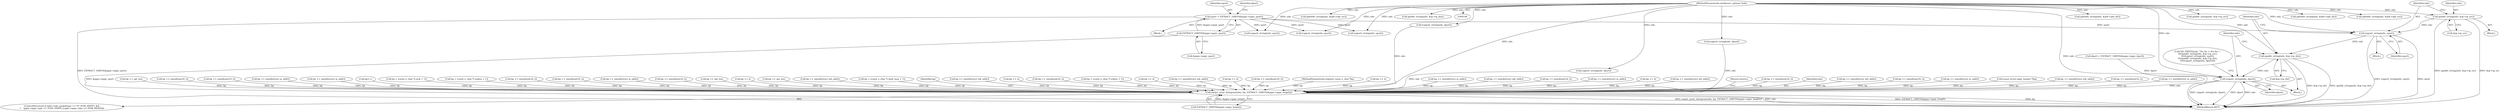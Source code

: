 digraph "0_tcpdump_4601c685e7fd19c3724d5e499c69b8d3ec49933e@pointer" {
"1000289" [label="(Call,tcpport_string(ndo, sport))"];
"1000282" [label="(Call,ipaddr_string(ndo, &ip->ip_src))"];
"1000107" [label="(MethodParameterIn,netdissect_options *ndo)"];
"1000203" [label="(Call,sport = EXTRACT_16BITS(&pgm->pgm_sport))"];
"1000205" [label="(Call,EXTRACT_16BITS(&pgm->pgm_sport))"];
"1000293" [label="(Call,ipaddr_string(ndo, &ip->ip_dst))"];
"1000299" [label="(Call,tcpport_string(ndo, dport))"];
"1001940" [label="(Call,zmtp1_print_datagram(ndo, bp, EXTRACT_16BITS(&pgm->pgm_length)))"];
"1001578" [label="(Call,bp += 2)"];
"1000810" [label="(Call,bp += sizeof(struct in6_addr))"];
"1001152" [label="(Call,bp += 2)"];
"1000284" [label="(Call,&ip->ip_src)"];
"1001089" [label="(Call,bp += sizeof(uint16_t))"];
"1000108" [label="(MethodParameterIn,register const u_char *bp)"];
"1001540" [label="(Call,bp += 2)"];
"1000283" [label="(Identifier,ndo)"];
"1000545" [label="(Call,bp += sizeof(struct in_addr))"];
"1000210" [label="(Call,dport = EXTRACT_16BITS(&pgm->pgm_dport))"];
"1001872" [label="(Call,bp += sizeof(struct in6_addr))"];
"1001222" [label="(Call,bp += sizeof(uint32_t))"];
"1000794" [label="(Call,bp += sizeof(struct in_addr))"];
"1001626" [label="(Call,bp += 2)"];
"1000289" [label="(Call,tcpport_string(ndo, sport))"];
"1001404" [label="(Call,bp += sizeof(struct in6_addr))"];
"1001948" [label="(Return,return;)"];
"1000604" [label="(Call,bp += sizeof(uint32_t))"];
"1001941" [label="(Identifier,ndo)"];
"1000561" [label="(Call,bp += sizeof(struct in6_addr))"];
"1001479" [label="(Call,bp += sizeof(uint32_t))"];
"1001922" [label="(ControlStructure,if (ndo->ndo_packettype == PT_PGM_ZMTP1 &&\n\t    (pgm->pgm_type == PGM_ODATA || pgm->pgm_type == PGM_RDATA)))"];
"1000292" [label="(Block,)"];
"1000310" [label="(Call,tcpport_string(ndo, sport))"];
"1001724" [label="(Call,bp += sizeof(struct in_addr))"];
"1000128" [label="(Call,(const struct pgm_header *)bp)"];
"1000107" [label="(MethodParameterIn,netdissect_options *ndo)"];
"1000205" [label="(Call,EXTRACT_16BITS(&pgm->pgm_sport))"];
"1000434" [label="(Call,bp += sizeof(struct in6_addr))"];
"1000313" [label="(Call,tcpport_string(ndo, dport))"];
"1000203" [label="(Call,sport = EXTRACT_16BITS(&pgm->pgm_sport))"];
"1000244" [label="(Call,ip6addr_string(ndo, &ip6->ip6_dst))"];
"1000264" [label="(Call,tcpport_string(ndo, dport))"];
"1000190" [label="(Call,ipaddr_string(ndo, &ip->ip_src))"];
"1000261" [label="(Call,tcpport_string(ndo, sport))"];
"1001189" [label="(Call,bp += sizeof(uint32_t))"];
"1001367" [label="(Call,bp += sizeof(struct in_addr))"];
"1000291" [label="(Identifier,sport)"];
"1000175" [label="(Call,ip6addr_string(ndo, &ip6->ip6_dst))"];
"1001904" [label="(Call,bp += opt_len)"];
"1000250" [label="(Call,tcpport_string(ndo, dport))"];
"1000301" [label="(Identifier,dport)"];
"1001445" [label="(Call,bp += sizeof(uint32_t))"];
"1000978" [label="(Call,bp += sizeof(uint16_t))"];
"1000288" [label="(Block,)"];
"1000749" [label="(Call,bp += sizeof(struct in_addr))"];
"1001024" [label="(Call,bp++)"];
"1000881" [label="(Call,bp = (const u_char *) (ack + 1))"];
"1000662" [label="(Call,bp = (const u_char *) (odata + 1))"];
"1000233" [label="(Call,ip6addr_string(ndo, &ip6->ip6_src))"];
"1001940" [label="(Call,zmtp1_print_datagram(ndo, bp, EXTRACT_16BITS(&pgm->pgm_length)))"];
"1001513" [label="(Call,bp += sizeof(uint32_t))"];
"1001308" [label="(Call,bp += sizeof(uint32_t))"];
"1000418" [label="(Call,bp += sizeof(struct in_addr))"];
"1001133" [label="(Call,bp += sizeof(uint32_t))"];
"1001558" [label="(Call,bp += opt_len)"];
"1001602" [label="(Call,bp += 2)"];
"1000295" [label="(Call,&ip->ip_dst)"];
"1001943" [label="(Call,EXTRACT_16BITS(&pgm->pgm_length))"];
"1000204" [label="(Identifier,sport)"];
"1000290" [label="(Identifier,ndo)"];
"1000300" [label="(Identifier,ndo)"];
"1000281" [label="(Block,)"];
"1001835" [label="(Call,bp += sizeof(struct in_addr))"];
"1000276" [label="(Call,ND_PRINT((ndo, \"%s.%s > %s.%s: \",\n\t\t\t\tipaddr_string(ndo, &ip->ip_src),\n\t\t\t\ttcpport_string(ndo, sport),\n\t\t\t\tipaddr_string(ndo, &ip->ip_dst),\n\t\t\t\ttcpport_string(ndo, dport))))"];
"1001642" [label="(Call,bp += opt_len)"];
"1000299" [label="(Call,tcpport_string(ndo, dport))"];
"1000169" [label="(Call,ip6addr_string(ndo, &ip6->ip6_src))"];
"1001761" [label="(Call,bp += sizeof(struct in6_addr))"];
"1000293" [label="(Call,ipaddr_string(ndo, &ip->ip_dst))"];
"1000111" [label="(Block,)"];
"1000206" [label="(Call,&pgm->pgm_sport)"];
"1000496" [label="(Call,bp = (const u_char *) (poll_msg + 1))"];
"1001942" [label="(Identifier,bp)"];
"1000765" [label="(Call,bp += sizeof(struct in6_addr))"];
"1000294" [label="(Identifier,ndo)"];
"1001662" [label="(Call,bp += 2)"];
"1001962" [label="(MethodReturn,RET)"];
"1000240" [label="(Call,tcpport_string(ndo, sport))"];
"1001264" [label="(Call,bp += sizeof(uint32_t))"];
"1000282" [label="(Call,ipaddr_string(ndo, &ip->ip_src))"];
"1000196" [label="(Call,ipaddr_string(ndo, &ip->ip_dst))"];
"1000699" [label="(Call,bp = (const u_char *) (rdata + 1))"];
"1000211" [label="(Identifier,dport)"];
"1000289" -> "1000288"  [label="AST: "];
"1000289" -> "1000291"  [label="CFG: "];
"1000290" -> "1000289"  [label="AST: "];
"1000291" -> "1000289"  [label="AST: "];
"1000294" -> "1000289"  [label="CFG: "];
"1000289" -> "1001962"  [label="DDG: sport"];
"1000289" -> "1001962"  [label="DDG: tcpport_string(ndo, sport)"];
"1000282" -> "1000289"  [label="DDG: ndo"];
"1000107" -> "1000289"  [label="DDG: ndo"];
"1000203" -> "1000289"  [label="DDG: sport"];
"1000289" -> "1000293"  [label="DDG: ndo"];
"1000282" -> "1000281"  [label="AST: "];
"1000282" -> "1000284"  [label="CFG: "];
"1000283" -> "1000282"  [label="AST: "];
"1000284" -> "1000282"  [label="AST: "];
"1000290" -> "1000282"  [label="CFG: "];
"1000282" -> "1001962"  [label="DDG: ipaddr_string(ndo, &ip->ip_src)"];
"1000282" -> "1001962"  [label="DDG: &ip->ip_src"];
"1000107" -> "1000282"  [label="DDG: ndo"];
"1000107" -> "1000106"  [label="AST: "];
"1000107" -> "1001962"  [label="DDG: ndo"];
"1000107" -> "1000169"  [label="DDG: ndo"];
"1000107" -> "1000175"  [label="DDG: ndo"];
"1000107" -> "1000190"  [label="DDG: ndo"];
"1000107" -> "1000196"  [label="DDG: ndo"];
"1000107" -> "1000233"  [label="DDG: ndo"];
"1000107" -> "1000240"  [label="DDG: ndo"];
"1000107" -> "1000244"  [label="DDG: ndo"];
"1000107" -> "1000250"  [label="DDG: ndo"];
"1000107" -> "1000261"  [label="DDG: ndo"];
"1000107" -> "1000264"  [label="DDG: ndo"];
"1000107" -> "1000293"  [label="DDG: ndo"];
"1000107" -> "1000299"  [label="DDG: ndo"];
"1000107" -> "1000310"  [label="DDG: ndo"];
"1000107" -> "1000313"  [label="DDG: ndo"];
"1000107" -> "1001940"  [label="DDG: ndo"];
"1000203" -> "1000111"  [label="AST: "];
"1000203" -> "1000205"  [label="CFG: "];
"1000204" -> "1000203"  [label="AST: "];
"1000205" -> "1000203"  [label="AST: "];
"1000211" -> "1000203"  [label="CFG: "];
"1000203" -> "1001962"  [label="DDG: EXTRACT_16BITS(&pgm->pgm_sport)"];
"1000205" -> "1000203"  [label="DDG: &pgm->pgm_sport"];
"1000203" -> "1000240"  [label="DDG: sport"];
"1000203" -> "1000261"  [label="DDG: sport"];
"1000203" -> "1000310"  [label="DDG: sport"];
"1000205" -> "1000206"  [label="CFG: "];
"1000206" -> "1000205"  [label="AST: "];
"1000205" -> "1001962"  [label="DDG: &pgm->pgm_sport"];
"1000293" -> "1000292"  [label="AST: "];
"1000293" -> "1000295"  [label="CFG: "];
"1000294" -> "1000293"  [label="AST: "];
"1000295" -> "1000293"  [label="AST: "];
"1000300" -> "1000293"  [label="CFG: "];
"1000293" -> "1001962"  [label="DDG: ipaddr_string(ndo, &ip->ip_dst)"];
"1000293" -> "1001962"  [label="DDG: &ip->ip_dst"];
"1000293" -> "1000299"  [label="DDG: ndo"];
"1000299" -> "1000292"  [label="AST: "];
"1000299" -> "1000301"  [label="CFG: "];
"1000300" -> "1000299"  [label="AST: "];
"1000301" -> "1000299"  [label="AST: "];
"1000276" -> "1000299"  [label="CFG: "];
"1000299" -> "1001962"  [label="DDG: tcpport_string(ndo, dport)"];
"1000299" -> "1001962"  [label="DDG: dport"];
"1000299" -> "1001962"  [label="DDG: ndo"];
"1000210" -> "1000299"  [label="DDG: dport"];
"1000299" -> "1001940"  [label="DDG: ndo"];
"1001940" -> "1001922"  [label="AST: "];
"1001940" -> "1001943"  [label="CFG: "];
"1001941" -> "1001940"  [label="AST: "];
"1001942" -> "1001940"  [label="AST: "];
"1001943" -> "1001940"  [label="AST: "];
"1001948" -> "1001940"  [label="CFG: "];
"1001940" -> "1001962"  [label="DDG: EXTRACT_16BITS(&pgm->pgm_length)"];
"1001940" -> "1001962"  [label="DDG: bp"];
"1001940" -> "1001962"  [label="DDG: zmtp1_print_datagram(ndo, bp, EXTRACT_16BITS(&pgm->pgm_length))"];
"1001940" -> "1001962"  [label="DDG: ndo"];
"1000250" -> "1001940"  [label="DDG: ndo"];
"1000264" -> "1001940"  [label="DDG: ndo"];
"1000313" -> "1001940"  [label="DDG: ndo"];
"1001264" -> "1001940"  [label="DDG: bp"];
"1000561" -> "1001940"  [label="DDG: bp"];
"1001578" -> "1001940"  [label="DDG: bp"];
"1001189" -> "1001940"  [label="DDG: bp"];
"1000545" -> "1001940"  [label="DDG: bp"];
"1000496" -> "1001940"  [label="DDG: bp"];
"1001724" -> "1001940"  [label="DDG: bp"];
"1001872" -> "1001940"  [label="DDG: bp"];
"1000604" -> "1001940"  [label="DDG: bp"];
"1001445" -> "1001940"  [label="DDG: bp"];
"1001602" -> "1001940"  [label="DDG: bp"];
"1001089" -> "1001940"  [label="DDG: bp"];
"1000418" -> "1001940"  [label="DDG: bp"];
"1001367" -> "1001940"  [label="DDG: bp"];
"1001024" -> "1001940"  [label="DDG: bp"];
"1001540" -> "1001940"  [label="DDG: bp"];
"1001133" -> "1001940"  [label="DDG: bp"];
"1000128" -> "1001940"  [label="DDG: bp"];
"1001222" -> "1001940"  [label="DDG: bp"];
"1000699" -> "1001940"  [label="DDG: bp"];
"1001642" -> "1001940"  [label="DDG: bp"];
"1001761" -> "1001940"  [label="DDG: bp"];
"1001904" -> "1001940"  [label="DDG: bp"];
"1001404" -> "1001940"  [label="DDG: bp"];
"1000662" -> "1001940"  [label="DDG: bp"];
"1001479" -> "1001940"  [label="DDG: bp"];
"1000978" -> "1001940"  [label="DDG: bp"];
"1000749" -> "1001940"  [label="DDG: bp"];
"1000794" -> "1001940"  [label="DDG: bp"];
"1001513" -> "1001940"  [label="DDG: bp"];
"1001558" -> "1001940"  [label="DDG: bp"];
"1001308" -> "1001940"  [label="DDG: bp"];
"1000765" -> "1001940"  [label="DDG: bp"];
"1001835" -> "1001940"  [label="DDG: bp"];
"1000881" -> "1001940"  [label="DDG: bp"];
"1001152" -> "1001940"  [label="DDG: bp"];
"1000810" -> "1001940"  [label="DDG: bp"];
"1001662" -> "1001940"  [label="DDG: bp"];
"1000434" -> "1001940"  [label="DDG: bp"];
"1001626" -> "1001940"  [label="DDG: bp"];
"1000108" -> "1001940"  [label="DDG: bp"];
"1001943" -> "1001940"  [label="DDG: &pgm->pgm_length"];
}
